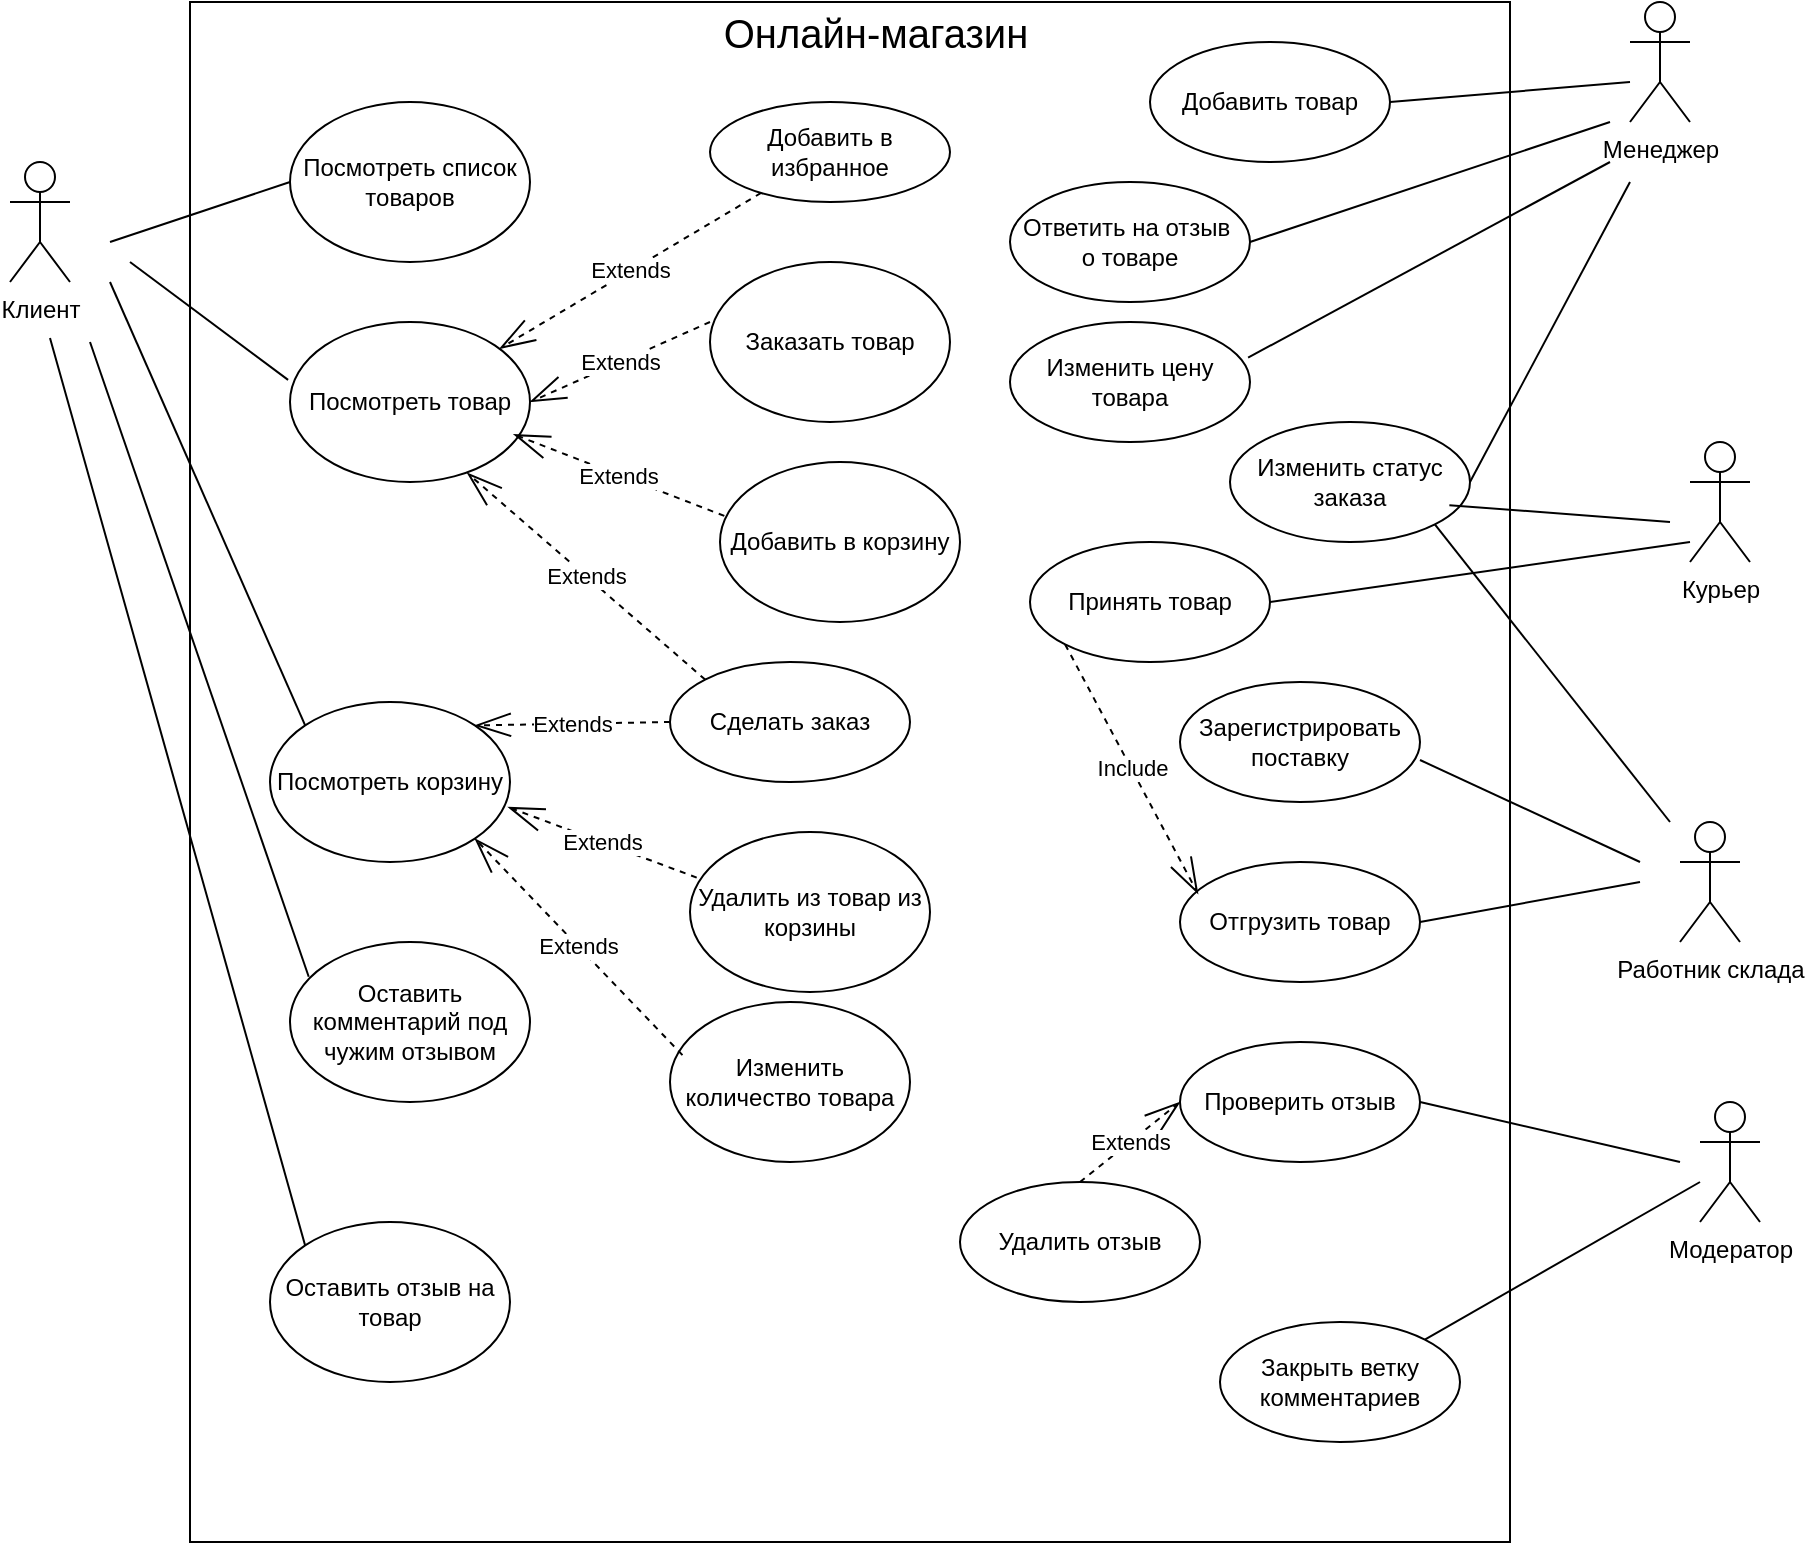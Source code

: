 <mxfile version="24.7.8">
  <diagram id="rb2dZTL9-1IaF7s8fdMN" name="Страница — 1">
    <mxGraphModel dx="1480" dy="877" grid="1" gridSize="10" guides="1" tooltips="1" connect="1" arrows="1" fold="1" page="1" pageScale="1" pageWidth="827" pageHeight="1169" math="0" shadow="0">
      <root>
        <mxCell id="0" />
        <mxCell id="1" parent="0" />
        <mxCell id="PKZJJF-yDV3Ia2JgcbxV-49" value="" style="rounded=0;whiteSpace=wrap;html=1;" vertex="1" parent="1">
          <mxGeometry x="120" y="210" width="660" height="770" as="geometry" />
        </mxCell>
        <mxCell id="PKZJJF-yDV3Ia2JgcbxV-1" value="Клиент" style="shape=umlActor;verticalLabelPosition=bottom;verticalAlign=top;html=1;outlineConnect=0;" vertex="1" parent="1">
          <mxGeometry x="30" y="290" width="30" height="60" as="geometry" />
        </mxCell>
        <mxCell id="PKZJJF-yDV3Ia2JgcbxV-2" value="Менеджер" style="shape=umlActor;verticalLabelPosition=bottom;verticalAlign=top;html=1;outlineConnect=0;" vertex="1" parent="1">
          <mxGeometry x="840" y="210" width="30" height="60" as="geometry" />
        </mxCell>
        <mxCell id="PKZJJF-yDV3Ia2JgcbxV-4" value="Модератор" style="shape=umlActor;verticalLabelPosition=bottom;verticalAlign=top;html=1;outlineConnect=0;" vertex="1" parent="1">
          <mxGeometry x="875" y="760" width="30" height="60" as="geometry" />
        </mxCell>
        <mxCell id="PKZJJF-yDV3Ia2JgcbxV-5" value="Работник склада" style="shape=umlActor;verticalLabelPosition=bottom;verticalAlign=top;html=1;outlineConnect=0;" vertex="1" parent="1">
          <mxGeometry x="865" y="620" width="30" height="60" as="geometry" />
        </mxCell>
        <mxCell id="PKZJJF-yDV3Ia2JgcbxV-7" value="Посмотреть список товаров" style="ellipse;whiteSpace=wrap;html=1;" vertex="1" parent="1">
          <mxGeometry x="170" y="260" width="120" height="80" as="geometry" />
        </mxCell>
        <mxCell id="PKZJJF-yDV3Ia2JgcbxV-8" value="Посмотреть товар" style="ellipse;whiteSpace=wrap;html=1;" vertex="1" parent="1">
          <mxGeometry x="170" y="370" width="120" height="80" as="geometry" />
        </mxCell>
        <mxCell id="PKZJJF-yDV3Ia2JgcbxV-9" value="Заказать товар" style="ellipse;whiteSpace=wrap;html=1;" vertex="1" parent="1">
          <mxGeometry x="380" y="340" width="120" height="80" as="geometry" />
        </mxCell>
        <mxCell id="PKZJJF-yDV3Ia2JgcbxV-10" value="Добавить в корзину" style="ellipse;whiteSpace=wrap;html=1;" vertex="1" parent="1">
          <mxGeometry x="385" y="440" width="120" height="80" as="geometry" />
        </mxCell>
        <mxCell id="PKZJJF-yDV3Ia2JgcbxV-11" value="Посмотреть корзину" style="ellipse;whiteSpace=wrap;html=1;" vertex="1" parent="1">
          <mxGeometry x="160" y="560" width="120" height="80" as="geometry" />
        </mxCell>
        <mxCell id="PKZJJF-yDV3Ia2JgcbxV-12" value="Удалить из товар из корзины" style="ellipse;whiteSpace=wrap;html=1;" vertex="1" parent="1">
          <mxGeometry x="370" y="625" width="120" height="80" as="geometry" />
        </mxCell>
        <mxCell id="PKZJJF-yDV3Ia2JgcbxV-13" value="Изменить количество товара" style="ellipse;whiteSpace=wrap;html=1;" vertex="1" parent="1">
          <mxGeometry x="360" y="710" width="120" height="80" as="geometry" />
        </mxCell>
        <mxCell id="PKZJJF-yDV3Ia2JgcbxV-14" value="" style="endArrow=none;html=1;rounded=0;entryX=0;entryY=0.5;entryDx=0;entryDy=0;" edge="1" parent="1" target="PKZJJF-yDV3Ia2JgcbxV-7">
          <mxGeometry width="50" height="50" relative="1" as="geometry">
            <mxPoint x="80" y="330" as="sourcePoint" />
            <mxPoint x="130" y="280" as="targetPoint" />
          </mxGeometry>
        </mxCell>
        <mxCell id="PKZJJF-yDV3Ia2JgcbxV-15" value="" style="endArrow=none;html=1;rounded=0;entryX=-0.008;entryY=0.362;entryDx=0;entryDy=0;entryPerimeter=0;" edge="1" parent="1" target="PKZJJF-yDV3Ia2JgcbxV-8">
          <mxGeometry width="50" height="50" relative="1" as="geometry">
            <mxPoint x="90" y="340" as="sourcePoint" />
            <mxPoint x="180" y="310" as="targetPoint" />
          </mxGeometry>
        </mxCell>
        <mxCell id="PKZJJF-yDV3Ia2JgcbxV-16" value="" style="endArrow=none;html=1;rounded=0;entryX=0;entryY=0;entryDx=0;entryDy=0;" edge="1" parent="1" target="PKZJJF-yDV3Ia2JgcbxV-11">
          <mxGeometry width="50" height="50" relative="1" as="geometry">
            <mxPoint x="80" y="350" as="sourcePoint" />
            <mxPoint x="179" y="409" as="targetPoint" />
          </mxGeometry>
        </mxCell>
        <mxCell id="PKZJJF-yDV3Ia2JgcbxV-17" value="Онлайн-магазин" style="text;html=1;align=center;verticalAlign=middle;whiteSpace=wrap;rounded=0;fontSize=20;" vertex="1" parent="1">
          <mxGeometry x="380" y="210" width="166" height="30" as="geometry" />
        </mxCell>
        <mxCell id="PKZJJF-yDV3Ia2JgcbxV-18" value="Extends" style="endArrow=openThin;endSize=16;endFill=0;html=1;rounded=0;entryX=1;entryY=0.5;entryDx=0;entryDy=0;dashed=1;" edge="1" parent="1" target="PKZJJF-yDV3Ia2JgcbxV-8">
          <mxGeometry width="160" relative="1" as="geometry">
            <mxPoint x="380" y="370" as="sourcePoint" />
            <mxPoint x="540" y="370" as="targetPoint" />
          </mxGeometry>
        </mxCell>
        <mxCell id="PKZJJF-yDV3Ia2JgcbxV-20" value="Extends" style="endArrow=openThin;endSize=16;endFill=0;html=1;rounded=0;entryX=0.932;entryY=0.702;entryDx=0;entryDy=0;dashed=1;exitX=0.018;exitY=0.337;exitDx=0;exitDy=0;exitPerimeter=0;entryPerimeter=0;" edge="1" parent="1" source="PKZJJF-yDV3Ia2JgcbxV-10" target="PKZJJF-yDV3Ia2JgcbxV-8">
          <mxGeometry width="160" relative="1" as="geometry">
            <mxPoint x="390" y="380" as="sourcePoint" />
            <mxPoint x="300" y="420" as="targetPoint" />
          </mxGeometry>
        </mxCell>
        <mxCell id="PKZJJF-yDV3Ia2JgcbxV-21" value="Extends" style="endArrow=openThin;endSize=16;endFill=0;html=1;rounded=0;entryX=0.992;entryY=0.657;entryDx=0;entryDy=0;dashed=1;exitX=0.028;exitY=0.285;exitDx=0;exitDy=0;exitPerimeter=0;entryPerimeter=0;" edge="1" parent="1" source="PKZJJF-yDV3Ia2JgcbxV-12" target="PKZJJF-yDV3Ia2JgcbxV-11">
          <mxGeometry width="160" relative="1" as="geometry">
            <mxPoint x="387" y="557" as="sourcePoint" />
            <mxPoint x="282" y="516" as="targetPoint" />
          </mxGeometry>
        </mxCell>
        <mxCell id="PKZJJF-yDV3Ia2JgcbxV-22" value="Extends" style="endArrow=openThin;endSize=16;endFill=0;html=1;rounded=0;entryX=1;entryY=1;entryDx=0;entryDy=0;dashed=1;exitX=0.052;exitY=0.332;exitDx=0;exitDy=0;exitPerimeter=0;" edge="1" parent="1" source="PKZJJF-yDV3Ia2JgcbxV-13" target="PKZJJF-yDV3Ia2JgcbxV-11">
          <mxGeometry width="160" relative="1" as="geometry">
            <mxPoint x="383" y="658" as="sourcePoint" />
            <mxPoint x="289" y="623" as="targetPoint" />
          </mxGeometry>
        </mxCell>
        <mxCell id="PKZJJF-yDV3Ia2JgcbxV-23" value="Добавить в избранное" style="ellipse;whiteSpace=wrap;html=1;" vertex="1" parent="1">
          <mxGeometry x="380" y="260" width="120" height="50" as="geometry" />
        </mxCell>
        <mxCell id="PKZJJF-yDV3Ia2JgcbxV-24" value="Extends" style="endArrow=openThin;endSize=16;endFill=0;html=1;rounded=0;dashed=1;" edge="1" parent="1" source="PKZJJF-yDV3Ia2JgcbxV-23" target="PKZJJF-yDV3Ia2JgcbxV-8">
          <mxGeometry width="160" relative="1" as="geometry">
            <mxPoint x="390" y="380" as="sourcePoint" />
            <mxPoint x="300" y="420" as="targetPoint" />
          </mxGeometry>
        </mxCell>
        <mxCell id="PKZJJF-yDV3Ia2JgcbxV-25" value="Сделать заказ" style="ellipse;whiteSpace=wrap;html=1;" vertex="1" parent="1">
          <mxGeometry x="360" y="540" width="120" height="60" as="geometry" />
        </mxCell>
        <mxCell id="PKZJJF-yDV3Ia2JgcbxV-26" value="Extends" style="endArrow=openThin;endSize=16;endFill=0;html=1;rounded=0;entryX=0.738;entryY=0.943;entryDx=0;entryDy=0;dashed=1;exitX=0;exitY=0;exitDx=0;exitDy=0;entryPerimeter=0;" edge="1" parent="1" source="PKZJJF-yDV3Ia2JgcbxV-25" target="PKZJJF-yDV3Ia2JgcbxV-8">
          <mxGeometry width="160" relative="1" as="geometry">
            <mxPoint x="397" y="477" as="sourcePoint" />
            <mxPoint x="292" y="436" as="targetPoint" />
          </mxGeometry>
        </mxCell>
        <mxCell id="PKZJJF-yDV3Ia2JgcbxV-27" value="Extends" style="endArrow=openThin;endSize=16;endFill=0;html=1;rounded=0;entryX=1;entryY=0;entryDx=0;entryDy=0;dashed=1;exitX=0;exitY=0.5;exitDx=0;exitDy=0;" edge="1" parent="1" source="PKZJJF-yDV3Ia2JgcbxV-25" target="PKZJJF-yDV3Ia2JgcbxV-11">
          <mxGeometry width="160" relative="1" as="geometry">
            <mxPoint x="388" y="559" as="sourcePoint" />
            <mxPoint x="269" y="455" as="targetPoint" />
          </mxGeometry>
        </mxCell>
        <mxCell id="PKZJJF-yDV3Ia2JgcbxV-28" value="Оставить отзыв на товар" style="ellipse;whiteSpace=wrap;html=1;" vertex="1" parent="1">
          <mxGeometry x="160" y="820" width="120" height="80" as="geometry" />
        </mxCell>
        <mxCell id="PKZJJF-yDV3Ia2JgcbxV-29" value="Оставить комментарий под чужим отзывом" style="ellipse;whiteSpace=wrap;html=1;" vertex="1" parent="1">
          <mxGeometry x="170" y="680" width="120" height="80" as="geometry" />
        </mxCell>
        <mxCell id="PKZJJF-yDV3Ia2JgcbxV-30" value="" style="endArrow=none;html=1;rounded=0;entryX=0;entryY=0;entryDx=0;entryDy=0;" edge="1" parent="1" target="PKZJJF-yDV3Ia2JgcbxV-28">
          <mxGeometry width="50" height="50" relative="1" as="geometry">
            <mxPoint x="50" y="378" as="sourcePoint" />
            <mxPoint x="148" y="600" as="targetPoint" />
          </mxGeometry>
        </mxCell>
        <mxCell id="PKZJJF-yDV3Ia2JgcbxV-31" value="" style="endArrow=none;html=1;rounded=0;entryX=0.078;entryY=0.217;entryDx=0;entryDy=0;entryPerimeter=0;" edge="1" parent="1" target="PKZJJF-yDV3Ia2JgcbxV-29">
          <mxGeometry width="50" height="50" relative="1" as="geometry">
            <mxPoint x="70" y="380" as="sourcePoint" />
            <mxPoint x="188" y="582" as="targetPoint" />
          </mxGeometry>
        </mxCell>
        <mxCell id="PKZJJF-yDV3Ia2JgcbxV-32" value="Добавить товар" style="ellipse;whiteSpace=wrap;html=1;" vertex="1" parent="1">
          <mxGeometry x="600" y="230" width="120" height="60" as="geometry" />
        </mxCell>
        <mxCell id="PKZJJF-yDV3Ia2JgcbxV-33" value="" style="endArrow=none;html=1;rounded=0;entryX=0;entryY=0.5;entryDx=0;entryDy=0;exitX=1;exitY=0.5;exitDx=0;exitDy=0;" edge="1" parent="1" source="PKZJJF-yDV3Ia2JgcbxV-32">
          <mxGeometry width="50" height="50" relative="1" as="geometry">
            <mxPoint x="750" y="280" as="sourcePoint" />
            <mxPoint x="840" y="250" as="targetPoint" />
          </mxGeometry>
        </mxCell>
        <mxCell id="PKZJJF-yDV3Ia2JgcbxV-34" value="Изменить цену товара" style="ellipse;whiteSpace=wrap;html=1;" vertex="1" parent="1">
          <mxGeometry x="530" y="370" width="120" height="60" as="geometry" />
        </mxCell>
        <mxCell id="PKZJJF-yDV3Ia2JgcbxV-35" value="" style="endArrow=none;html=1;rounded=0;exitX=0.992;exitY=0.297;exitDx=0;exitDy=0;exitPerimeter=0;" edge="1" parent="1" source="PKZJJF-yDV3Ia2JgcbxV-34">
          <mxGeometry width="50" height="50" relative="1" as="geometry">
            <mxPoint x="760" y="330" as="sourcePoint" />
            <mxPoint x="830" y="290" as="targetPoint" />
          </mxGeometry>
        </mxCell>
        <mxCell id="PKZJJF-yDV3Ia2JgcbxV-36" value="Проверить отзыв" style="ellipse;whiteSpace=wrap;html=1;" vertex="1" parent="1">
          <mxGeometry x="615" y="730" width="120" height="60" as="geometry" />
        </mxCell>
        <mxCell id="PKZJJF-yDV3Ia2JgcbxV-37" value="Удалить отзыв" style="ellipse;whiteSpace=wrap;html=1;" vertex="1" parent="1">
          <mxGeometry x="505" y="800" width="120" height="60" as="geometry" />
        </mxCell>
        <mxCell id="PKZJJF-yDV3Ia2JgcbxV-39" value="Закрыть ветку комментариев" style="ellipse;whiteSpace=wrap;html=1;" vertex="1" parent="1">
          <mxGeometry x="635" y="870" width="120" height="60" as="geometry" />
        </mxCell>
        <mxCell id="PKZJJF-yDV3Ia2JgcbxV-40" value="" style="endArrow=none;html=1;rounded=0;exitX=1;exitY=0.5;exitDx=0;exitDy=0;" edge="1" parent="1" source="PKZJJF-yDV3Ia2JgcbxV-36">
          <mxGeometry width="50" height="50" relative="1" as="geometry">
            <mxPoint x="734" y="598" as="sourcePoint" />
            <mxPoint x="865" y="790" as="targetPoint" />
          </mxGeometry>
        </mxCell>
        <mxCell id="PKZJJF-yDV3Ia2JgcbxV-41" value="" style="endArrow=none;html=1;rounded=0;exitX=1;exitY=0;exitDx=0;exitDy=0;" edge="1" parent="1" source="PKZJJF-yDV3Ia2JgcbxV-39">
          <mxGeometry width="50" height="50" relative="1" as="geometry">
            <mxPoint x="745" y="770" as="sourcePoint" />
            <mxPoint x="875" y="800" as="targetPoint" />
          </mxGeometry>
        </mxCell>
        <mxCell id="PKZJJF-yDV3Ia2JgcbxV-42" value="Extends" style="endArrow=openThin;endSize=16;endFill=0;html=1;rounded=0;entryX=0;entryY=0.5;entryDx=0;entryDy=0;dashed=1;exitX=0.5;exitY=0;exitDx=0;exitDy=0;" edge="1" parent="1" source="PKZJJF-yDV3Ia2JgcbxV-37" target="PKZJJF-yDV3Ia2JgcbxV-36">
          <mxGeometry width="160" relative="1" as="geometry">
            <mxPoint x="363" y="789" as="sourcePoint" />
            <mxPoint x="244" y="685" as="targetPoint" />
          </mxGeometry>
        </mxCell>
        <mxCell id="PKZJJF-yDV3Ia2JgcbxV-44" value="Зарегистрировать поставку" style="ellipse;whiteSpace=wrap;html=1;" vertex="1" parent="1">
          <mxGeometry x="615" y="550" width="120" height="60" as="geometry" />
        </mxCell>
        <mxCell id="PKZJJF-yDV3Ia2JgcbxV-45" value="Отгрузить товар" style="ellipse;whiteSpace=wrap;html=1;" vertex="1" parent="1">
          <mxGeometry x="615" y="640" width="120" height="60" as="geometry" />
        </mxCell>
        <mxCell id="PKZJJF-yDV3Ia2JgcbxV-47" value="" style="endArrow=none;html=1;rounded=0;exitX=1;exitY=0;exitDx=0;exitDy=0;" edge="1" parent="1">
          <mxGeometry width="50" height="50" relative="1" as="geometry">
            <mxPoint x="735" y="589" as="sourcePoint" />
            <mxPoint x="845" y="640" as="targetPoint" />
          </mxGeometry>
        </mxCell>
        <mxCell id="PKZJJF-yDV3Ia2JgcbxV-48" value="" style="endArrow=none;html=1;rounded=0;exitX=1;exitY=0.5;exitDx=0;exitDy=0;" edge="1" parent="1" source="PKZJJF-yDV3Ia2JgcbxV-45">
          <mxGeometry width="50" height="50" relative="1" as="geometry">
            <mxPoint x="745" y="599" as="sourcePoint" />
            <mxPoint x="845" y="650" as="targetPoint" />
          </mxGeometry>
        </mxCell>
        <mxCell id="PKZJJF-yDV3Ia2JgcbxV-50" value="Изменить статус заказа" style="ellipse;whiteSpace=wrap;html=1;" vertex="1" parent="1">
          <mxGeometry x="640" y="420" width="120" height="60" as="geometry" />
        </mxCell>
        <mxCell id="PKZJJF-yDV3Ia2JgcbxV-51" value="" style="endArrow=none;html=1;rounded=0;exitX=1;exitY=0.5;exitDx=0;exitDy=0;" edge="1" parent="1" source="PKZJJF-yDV3Ia2JgcbxV-50">
          <mxGeometry width="50" height="50" relative="1" as="geometry">
            <mxPoint x="759" y="368" as="sourcePoint" />
            <mxPoint x="840" y="300" as="targetPoint" />
          </mxGeometry>
        </mxCell>
        <mxCell id="PKZJJF-yDV3Ia2JgcbxV-52" value="" style="endArrow=none;html=1;rounded=0;exitX=1;exitY=1;exitDx=0;exitDy=0;" edge="1" parent="1" source="PKZJJF-yDV3Ia2JgcbxV-50">
          <mxGeometry width="50" height="50" relative="1" as="geometry">
            <mxPoint x="760" y="544" as="sourcePoint" />
            <mxPoint x="860" y="620" as="targetPoint" />
          </mxGeometry>
        </mxCell>
        <mxCell id="PKZJJF-yDV3Ia2JgcbxV-53" value="Ответить на отзыв&amp;nbsp;&lt;div&gt;о товаре&lt;/div&gt;" style="ellipse;whiteSpace=wrap;html=1;" vertex="1" parent="1">
          <mxGeometry x="530" y="300" width="120" height="60" as="geometry" />
        </mxCell>
        <mxCell id="PKZJJF-yDV3Ia2JgcbxV-54" value="" style="endArrow=none;html=1;rounded=0;exitX=1;exitY=0.5;exitDx=0;exitDy=0;" edge="1" parent="1" source="PKZJJF-yDV3Ia2JgcbxV-53">
          <mxGeometry width="50" height="50" relative="1" as="geometry">
            <mxPoint x="730" y="270" as="sourcePoint" />
            <mxPoint x="830" y="270" as="targetPoint" />
          </mxGeometry>
        </mxCell>
        <mxCell id="PKZJJF-yDV3Ia2JgcbxV-55" value="Курьер&lt;div&gt;&lt;br&gt;&lt;/div&gt;" style="shape=umlActor;verticalLabelPosition=bottom;verticalAlign=top;html=1;outlineConnect=0;" vertex="1" parent="1">
          <mxGeometry x="870" y="430" width="30" height="60" as="geometry" />
        </mxCell>
        <mxCell id="PKZJJF-yDV3Ia2JgcbxV-56" value="" style="endArrow=none;html=1;rounded=0;exitX=0.914;exitY=0.693;exitDx=0;exitDy=0;exitPerimeter=0;" edge="1" parent="1" source="PKZJJF-yDV3Ia2JgcbxV-50">
          <mxGeometry width="50" height="50" relative="1" as="geometry">
            <mxPoint x="770" y="460" as="sourcePoint" />
            <mxPoint x="860" y="470" as="targetPoint" />
          </mxGeometry>
        </mxCell>
        <mxCell id="PKZJJF-yDV3Ia2JgcbxV-57" value="Принять товар" style="ellipse;whiteSpace=wrap;html=1;" vertex="1" parent="1">
          <mxGeometry x="540" y="480" width="120" height="60" as="geometry" />
        </mxCell>
        <mxCell id="PKZJJF-yDV3Ia2JgcbxV-58" value="" style="endArrow=none;html=1;rounded=0;exitX=1;exitY=0.5;exitDx=0;exitDy=0;" edge="1" parent="1" source="PKZJJF-yDV3Ia2JgcbxV-57">
          <mxGeometry width="50" height="50" relative="1" as="geometry">
            <mxPoint x="760" y="472" as="sourcePoint" />
            <mxPoint x="870" y="480" as="targetPoint" />
          </mxGeometry>
        </mxCell>
        <mxCell id="PKZJJF-yDV3Ia2JgcbxV-59" value="Include" style="endArrow=openThin;endSize=16;endFill=0;html=1;rounded=0;entryX=0.075;entryY=0.264;entryDx=0;entryDy=0;dashed=1;exitX=0;exitY=1;exitDx=0;exitDy=0;entryPerimeter=0;" edge="1" parent="1" source="PKZJJF-yDV3Ia2JgcbxV-57" target="PKZJJF-yDV3Ia2JgcbxV-45">
          <mxGeometry width="160" relative="1" as="geometry">
            <mxPoint x="383" y="658" as="sourcePoint" />
            <mxPoint x="289" y="623" as="targetPoint" />
          </mxGeometry>
        </mxCell>
      </root>
    </mxGraphModel>
  </diagram>
</mxfile>
